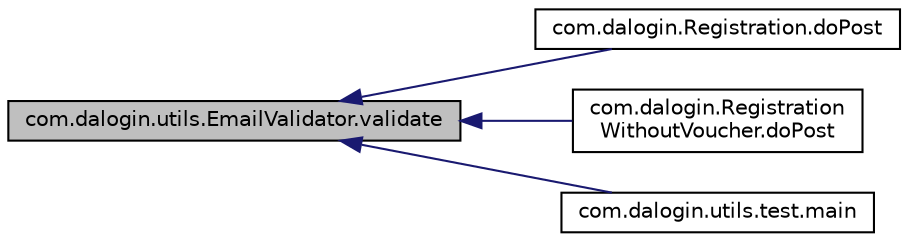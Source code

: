 digraph "com.dalogin.utils.EmailValidator.validate"
{
  edge [fontname="Helvetica",fontsize="10",labelfontname="Helvetica",labelfontsize="10"];
  node [fontname="Helvetica",fontsize="10",shape=record];
  rankdir="LR";
  Node1 [label="com.dalogin.utils.EmailValidator.validate",height=0.2,width=0.4,color="black", fillcolor="grey75", style="filled", fontcolor="black"];
  Node1 -> Node2 [dir="back",color="midnightblue",fontsize="10",style="solid",fontname="Helvetica"];
  Node2 [label="com.dalogin.Registration.doPost",height=0.2,width=0.4,color="black", fillcolor="white", style="filled",URL="$classcom_1_1dalogin_1_1_registration.html#a148bd08226082d310ac19c2a03607408"];
  Node1 -> Node3 [dir="back",color="midnightblue",fontsize="10",style="solid",fontname="Helvetica"];
  Node3 [label="com.dalogin.Registration\lWithoutVoucher.doPost",height=0.2,width=0.4,color="black", fillcolor="white", style="filled",URL="$classcom_1_1dalogin_1_1_registration_without_voucher.html#a3d34f219af18510d2a32f9e2870b29ff"];
  Node1 -> Node4 [dir="back",color="midnightblue",fontsize="10",style="solid",fontname="Helvetica"];
  Node4 [label="com.dalogin.utils.test.main",height=0.2,width=0.4,color="black", fillcolor="white", style="filled",URL="$classcom_1_1dalogin_1_1utils_1_1test.html#a620796dbc6c5910a220642979f6a9fd4"];
}
